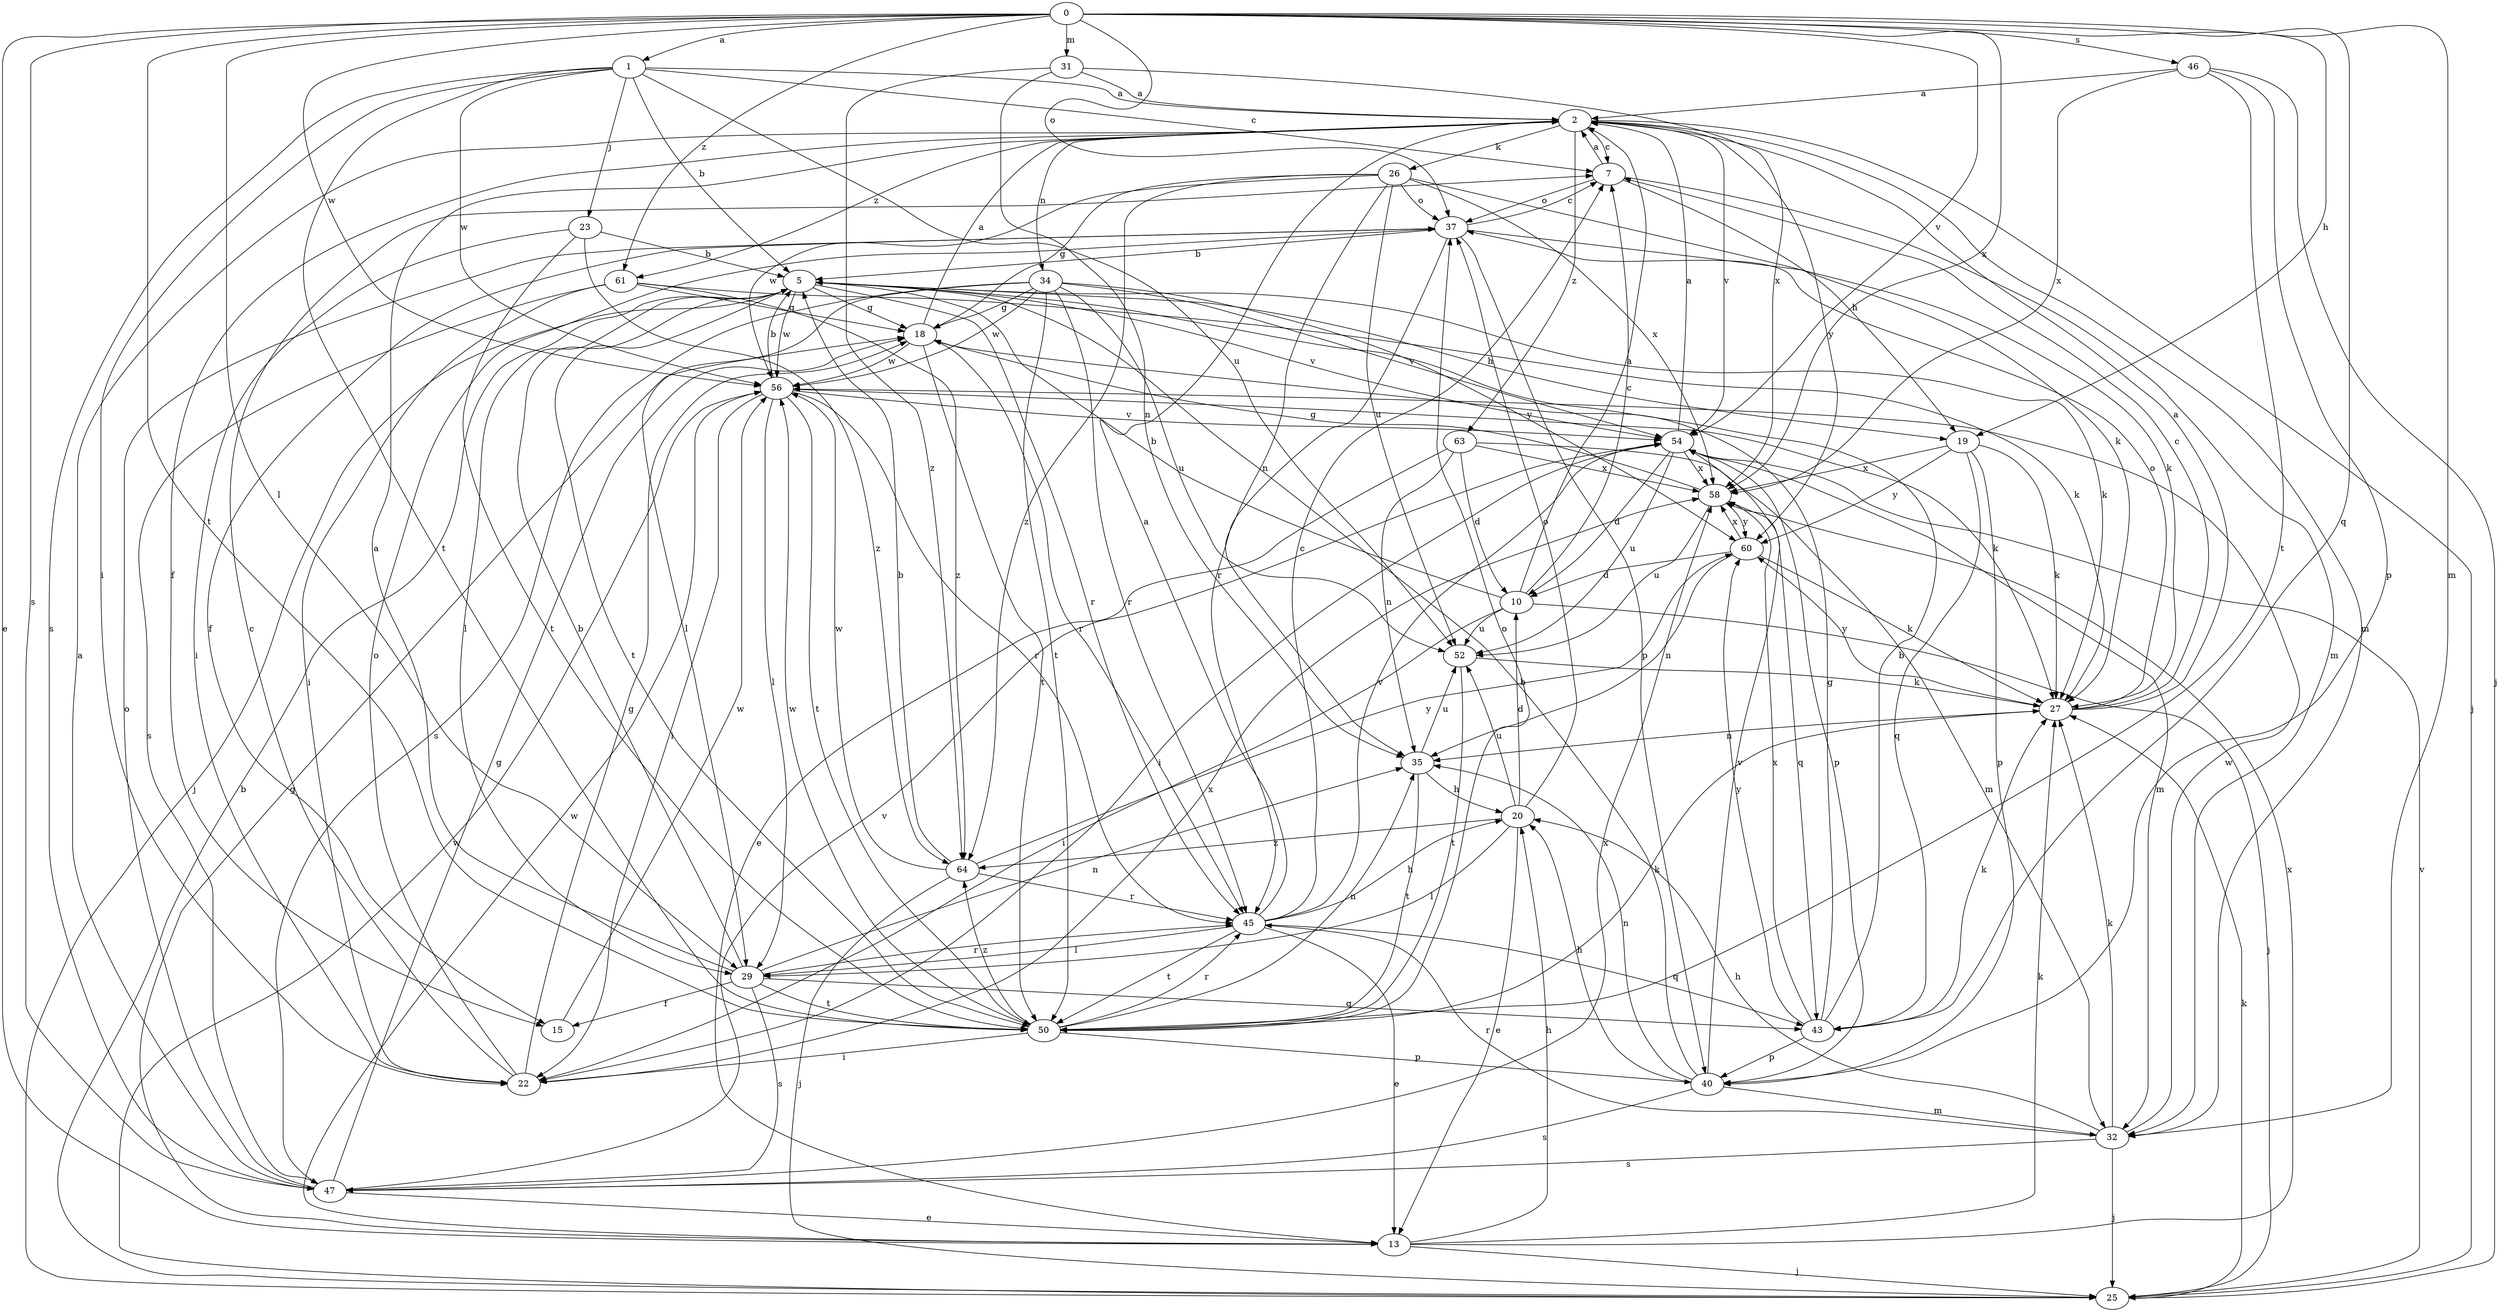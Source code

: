 strict digraph  {
0;
1;
2;
5;
7;
10;
13;
15;
18;
19;
20;
22;
23;
25;
26;
27;
29;
31;
32;
34;
35;
37;
40;
43;
45;
46;
47;
50;
52;
54;
56;
58;
60;
61;
63;
64;
0 -> 1  [label=a];
0 -> 13  [label=e];
0 -> 19  [label=h];
0 -> 29  [label=l];
0 -> 31  [label=m];
0 -> 32  [label=m];
0 -> 37  [label=o];
0 -> 43  [label=q];
0 -> 46  [label=s];
0 -> 47  [label=s];
0 -> 50  [label=t];
0 -> 54  [label=v];
0 -> 56  [label=w];
0 -> 58  [label=x];
0 -> 61  [label=z];
1 -> 2  [label=a];
1 -> 5  [label=b];
1 -> 7  [label=c];
1 -> 22  [label=i];
1 -> 23  [label=j];
1 -> 47  [label=s];
1 -> 50  [label=t];
1 -> 52  [label=u];
1 -> 56  [label=w];
2 -> 7  [label=c];
2 -> 15  [label=f];
2 -> 25  [label=j];
2 -> 26  [label=k];
2 -> 32  [label=m];
2 -> 34  [label=n];
2 -> 54  [label=v];
2 -> 60  [label=y];
2 -> 61  [label=z];
2 -> 63  [label=z];
5 -> 18  [label=g];
5 -> 19  [label=h];
5 -> 25  [label=j];
5 -> 27  [label=k];
5 -> 29  [label=l];
5 -> 45  [label=r];
5 -> 50  [label=t];
5 -> 54  [label=v];
5 -> 56  [label=w];
7 -> 2  [label=a];
7 -> 19  [label=h];
7 -> 32  [label=m];
7 -> 37  [label=o];
10 -> 2  [label=a];
10 -> 5  [label=b];
10 -> 7  [label=c];
10 -> 22  [label=i];
10 -> 25  [label=j];
10 -> 52  [label=u];
13 -> 18  [label=g];
13 -> 20  [label=h];
13 -> 25  [label=j];
13 -> 27  [label=k];
13 -> 56  [label=w];
13 -> 58  [label=x];
15 -> 56  [label=w];
18 -> 2  [label=a];
18 -> 45  [label=r];
18 -> 50  [label=t];
18 -> 56  [label=w];
19 -> 27  [label=k];
19 -> 40  [label=p];
19 -> 43  [label=q];
19 -> 58  [label=x];
19 -> 60  [label=y];
20 -> 10  [label=d];
20 -> 13  [label=e];
20 -> 29  [label=l];
20 -> 37  [label=o];
20 -> 52  [label=u];
20 -> 64  [label=z];
22 -> 7  [label=c];
22 -> 18  [label=g];
22 -> 37  [label=o];
22 -> 58  [label=x];
23 -> 5  [label=b];
23 -> 22  [label=i];
23 -> 50  [label=t];
23 -> 64  [label=z];
25 -> 5  [label=b];
25 -> 27  [label=k];
25 -> 54  [label=v];
25 -> 56  [label=w];
26 -> 18  [label=g];
26 -> 27  [label=k];
26 -> 35  [label=n];
26 -> 37  [label=o];
26 -> 52  [label=u];
26 -> 56  [label=w];
26 -> 58  [label=x];
26 -> 64  [label=z];
27 -> 2  [label=a];
27 -> 7  [label=c];
27 -> 35  [label=n];
27 -> 37  [label=o];
27 -> 60  [label=y];
29 -> 2  [label=a];
29 -> 5  [label=b];
29 -> 15  [label=f];
29 -> 35  [label=n];
29 -> 43  [label=q];
29 -> 45  [label=r];
29 -> 47  [label=s];
29 -> 50  [label=t];
31 -> 2  [label=a];
31 -> 35  [label=n];
31 -> 58  [label=x];
31 -> 64  [label=z];
32 -> 20  [label=h];
32 -> 25  [label=j];
32 -> 27  [label=k];
32 -> 45  [label=r];
32 -> 47  [label=s];
32 -> 56  [label=w];
34 -> 18  [label=g];
34 -> 29  [label=l];
34 -> 45  [label=r];
34 -> 47  [label=s];
34 -> 50  [label=t];
34 -> 52  [label=u];
34 -> 54  [label=v];
34 -> 56  [label=w];
34 -> 60  [label=y];
35 -> 20  [label=h];
35 -> 50  [label=t];
35 -> 52  [label=u];
37 -> 5  [label=b];
37 -> 7  [label=c];
37 -> 15  [label=f];
37 -> 27  [label=k];
37 -> 40  [label=p];
37 -> 45  [label=r];
40 -> 5  [label=b];
40 -> 20  [label=h];
40 -> 32  [label=m];
40 -> 35  [label=n];
40 -> 47  [label=s];
40 -> 54  [label=v];
43 -> 5  [label=b];
43 -> 18  [label=g];
43 -> 27  [label=k];
43 -> 40  [label=p];
43 -> 58  [label=x];
43 -> 60  [label=y];
45 -> 2  [label=a];
45 -> 7  [label=c];
45 -> 13  [label=e];
45 -> 20  [label=h];
45 -> 29  [label=l];
45 -> 43  [label=q];
45 -> 50  [label=t];
45 -> 54  [label=v];
46 -> 2  [label=a];
46 -> 25  [label=j];
46 -> 40  [label=p];
46 -> 50  [label=t];
46 -> 58  [label=x];
47 -> 2  [label=a];
47 -> 13  [label=e];
47 -> 18  [label=g];
47 -> 37  [label=o];
47 -> 54  [label=v];
47 -> 58  [label=x];
50 -> 22  [label=i];
50 -> 27  [label=k];
50 -> 35  [label=n];
50 -> 37  [label=o];
50 -> 40  [label=p];
50 -> 45  [label=r];
50 -> 56  [label=w];
50 -> 64  [label=z];
52 -> 27  [label=k];
52 -> 50  [label=t];
54 -> 2  [label=a];
54 -> 10  [label=d];
54 -> 22  [label=i];
54 -> 32  [label=m];
54 -> 40  [label=p];
54 -> 52  [label=u];
54 -> 58  [label=x];
56 -> 5  [label=b];
56 -> 22  [label=i];
56 -> 27  [label=k];
56 -> 29  [label=l];
56 -> 45  [label=r];
56 -> 50  [label=t];
56 -> 54  [label=v];
58 -> 18  [label=g];
58 -> 43  [label=q];
58 -> 52  [label=u];
58 -> 60  [label=y];
60 -> 10  [label=d];
60 -> 27  [label=k];
60 -> 35  [label=n];
60 -> 58  [label=x];
61 -> 18  [label=g];
61 -> 22  [label=i];
61 -> 27  [label=k];
61 -> 47  [label=s];
61 -> 64  [label=z];
63 -> 10  [label=d];
63 -> 13  [label=e];
63 -> 32  [label=m];
63 -> 35  [label=n];
63 -> 58  [label=x];
64 -> 5  [label=b];
64 -> 25  [label=j];
64 -> 45  [label=r];
64 -> 56  [label=w];
64 -> 60  [label=y];
}
